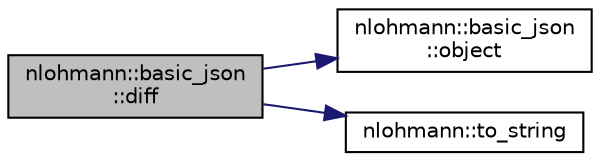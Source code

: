 digraph "nlohmann::basic_json::diff"
{
 // LATEX_PDF_SIZE
  edge [fontname="Helvetica",fontsize="10",labelfontname="Helvetica",labelfontsize="10"];
  node [fontname="Helvetica",fontsize="10",shape=record];
  rankdir="LR";
  Node1 [label="nlohmann::basic_json\l::diff",height=0.2,width=0.4,color="black", fillcolor="grey75", style="filled", fontcolor="black",tooltip="creates a diff as a JSON patch"];
  Node1 -> Node2 [color="midnightblue",fontsize="10",style="solid"];
  Node2 [label="nlohmann::basic_json\l::object",height=0.2,width=0.4,color="black", fillcolor="white", style="filled",URL="$classnlohmann_1_1basic__json.html#a10c8164cc94feabf095b959633c0d709",tooltip="explicitly create an object from an initializer list"];
  Node1 -> Node3 [color="midnightblue",fontsize="10",style="solid"];
  Node3 [label="nlohmann::to_string",height=0.2,width=0.4,color="black", fillcolor="white", style="filled",URL="$namespacenlohmann.html#a6ce645a0b8717757e096a5b5773b7a16",tooltip="user-defined to_string function for JSON values"];
}
